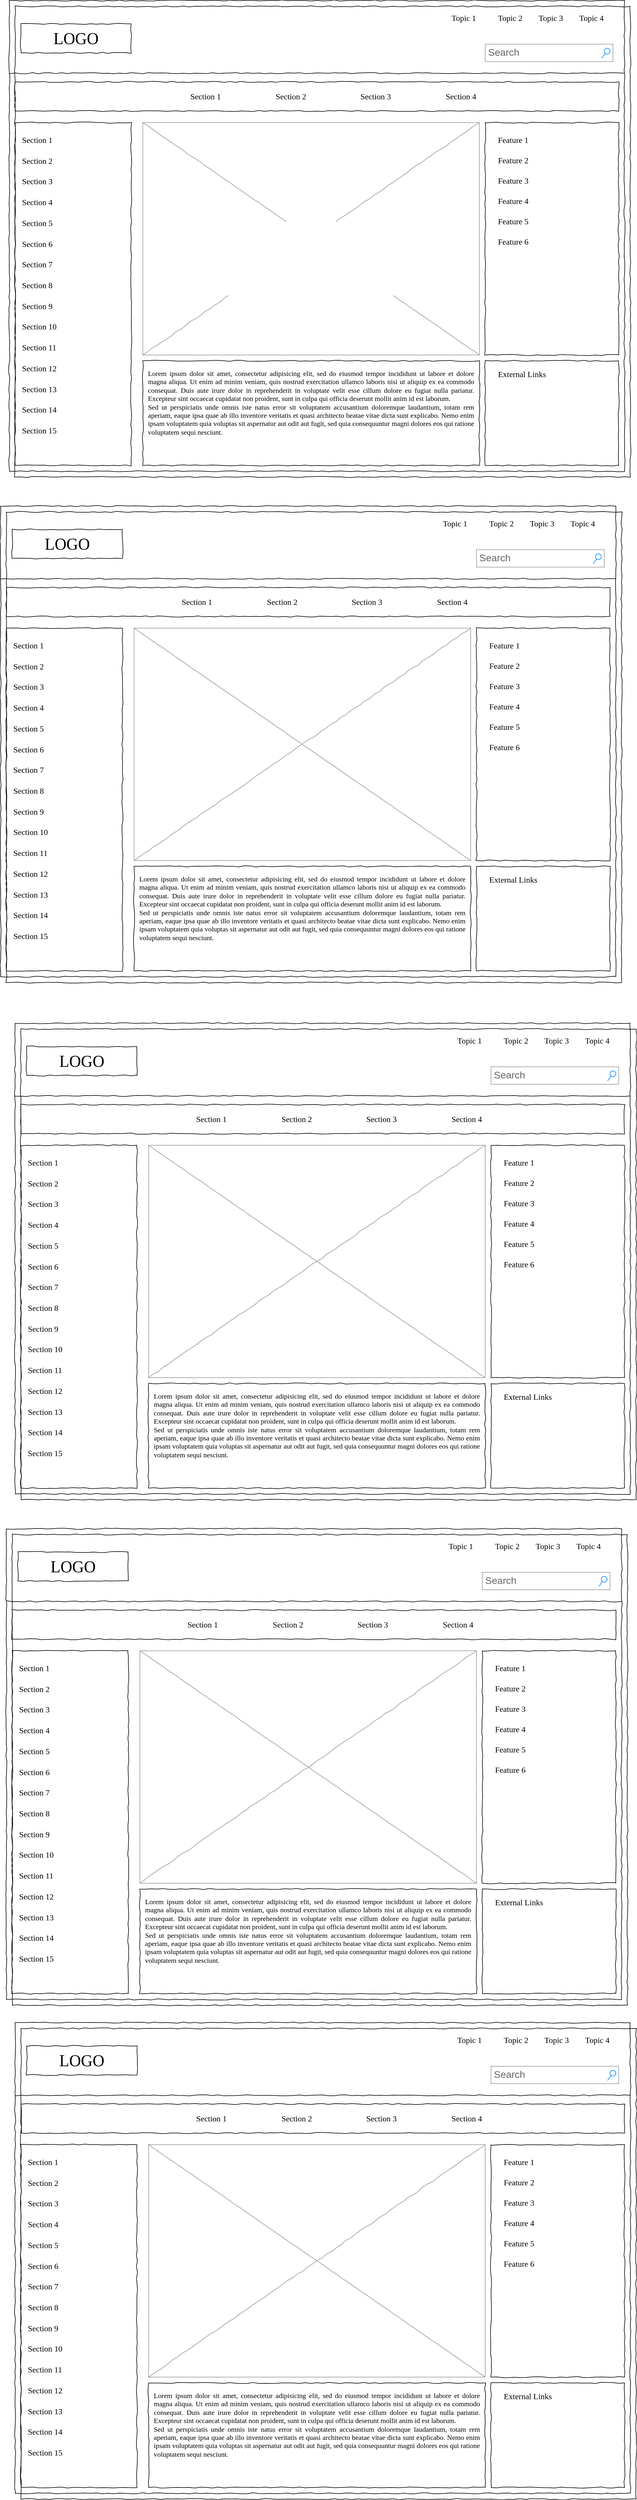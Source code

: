 <mxfile version="20.5.1" type="github" pages="2">
  <diagram name="Page-1" id="03018318-947c-dd8e-b7a3-06fadd420f32">
    <mxGraphModel dx="1858" dy="889" grid="1" gridSize="10" guides="1" tooltips="1" connect="1" arrows="1" fold="1" page="1" pageScale="1" pageWidth="1100" pageHeight="850" background="#ffffff" math="0" shadow="0">
      <root>
        <mxCell id="0" />
        <mxCell id="1" parent="0" />
        <mxCell id="677b7b8949515195-1" value="" style="whiteSpace=wrap;html=1;rounded=0;shadow=0;labelBackgroundColor=none;strokeColor=#000000;strokeWidth=1;fillColor=none;fontFamily=Verdana;fontSize=12;fontColor=#000000;align=center;comic=1;" parent="1" vertex="1">
          <mxGeometry x="20" y="20" width="1060" height="810" as="geometry" />
        </mxCell>
        <mxCell id="677b7b8949515195-2" value="LOGO" style="whiteSpace=wrap;html=1;rounded=0;shadow=0;labelBackgroundColor=none;strokeWidth=1;fontFamily=Verdana;fontSize=28;align=center;comic=1;" parent="1" vertex="1">
          <mxGeometry x="40" y="60" width="190" height="50" as="geometry" />
        </mxCell>
        <mxCell id="677b7b8949515195-3" value="Search" style="strokeWidth=1;shadow=0;dashed=0;align=center;html=1;shape=mxgraph.mockup.forms.searchBox;strokeColor=#999999;mainText=;strokeColor2=#008cff;fontColor=#666666;fontSize=17;align=left;spacingLeft=3;rounded=0;labelBackgroundColor=none;comic=1;" parent="1" vertex="1">
          <mxGeometry x="840" y="95" width="220" height="30" as="geometry" />
        </mxCell>
        <mxCell id="677b7b8949515195-4" value="Topic 1" style="text;html=1;points=[];align=left;verticalAlign=top;spacingTop=-4;fontSize=14;fontFamily=Verdana" parent="1" vertex="1">
          <mxGeometry x="780" y="40" width="60" height="20" as="geometry" />
        </mxCell>
        <mxCell id="677b7b8949515195-5" value="Topic 2" style="text;html=1;points=[];align=left;verticalAlign=top;spacingTop=-4;fontSize=14;fontFamily=Verdana" parent="1" vertex="1">
          <mxGeometry x="860" y="40" width="60" height="20" as="geometry" />
        </mxCell>
        <mxCell id="677b7b8949515195-6" value="Topic 3" style="text;html=1;points=[];align=left;verticalAlign=top;spacingTop=-4;fontSize=14;fontFamily=Verdana" parent="1" vertex="1">
          <mxGeometry x="930" y="40" width="60" height="20" as="geometry" />
        </mxCell>
        <mxCell id="677b7b8949515195-7" value="Topic 4" style="text;html=1;points=[];align=left;verticalAlign=top;spacingTop=-4;fontSize=14;fontFamily=Verdana" parent="1" vertex="1">
          <mxGeometry x="1000" y="40" width="60" height="20" as="geometry" />
        </mxCell>
        <mxCell id="677b7b8949515195-8" value="" style="whiteSpace=wrap;html=1;rounded=0;shadow=0;labelBackgroundColor=none;strokeWidth=1;fillColor=none;fontFamily=Verdana;fontSize=12;align=center;comic=1;" parent="1" vertex="1">
          <mxGeometry x="30" y="230" width="200" height="590" as="geometry" />
        </mxCell>
        <mxCell id="677b7b8949515195-9" value="" style="line;strokeWidth=1;html=1;rounded=0;shadow=0;labelBackgroundColor=none;fillColor=none;fontFamily=Verdana;fontSize=14;fontColor=#000000;align=center;comic=1;" parent="1" vertex="1">
          <mxGeometry x="20" y="140" width="1060" height="10" as="geometry" />
        </mxCell>
        <mxCell id="677b7b8949515195-10" value="" style="whiteSpace=wrap;html=1;rounded=0;shadow=0;labelBackgroundColor=none;strokeWidth=1;fillColor=none;fontFamily=Verdana;fontSize=12;align=center;comic=1;" parent="1" vertex="1">
          <mxGeometry x="30" y="160" width="1040" height="50" as="geometry" />
        </mxCell>
        <mxCell id="677b7b8949515195-11" value="Section 1" style="text;html=1;points=[];align=left;verticalAlign=top;spacingTop=-4;fontSize=14;fontFamily=Verdana" parent="1" vertex="1">
          <mxGeometry x="330" y="175" width="60" height="20" as="geometry" />
        </mxCell>
        <mxCell id="677b7b8949515195-12" value="Section 2" style="text;html=1;points=[];align=left;verticalAlign=top;spacingTop=-4;fontSize=14;fontFamily=Verdana" parent="1" vertex="1">
          <mxGeometry x="477" y="175" width="60" height="20" as="geometry" />
        </mxCell>
        <mxCell id="677b7b8949515195-13" value="Section 3" style="text;html=1;points=[];align=left;verticalAlign=top;spacingTop=-4;fontSize=14;fontFamily=Verdana" parent="1" vertex="1">
          <mxGeometry x="623" y="175" width="60" height="20" as="geometry" />
        </mxCell>
        <mxCell id="677b7b8949515195-14" value="Section 4" style="text;html=1;points=[];align=left;verticalAlign=top;spacingTop=-4;fontSize=14;fontFamily=Verdana" parent="1" vertex="1">
          <mxGeometry x="770" y="175" width="60" height="20" as="geometry" />
        </mxCell>
        <mxCell id="677b7b8949515195-15" value="&lt;div style=&quot;text-align: justify&quot;&gt;&lt;span&gt;Lorem ipsum dolor sit amet, consectetur adipisicing elit, sed do eiusmod tempor incididunt ut labore et dolore magna aliqua. Ut enim ad minim veniam, quis nostrud exercitation ullamco laboris nisi ut aliquip ex ea commodo consequat. Duis aute irure dolor in reprehenderit in voluptate velit esse cillum dolore eu fugiat nulla pariatur. Excepteur sint occaecat cupidatat non proident, sunt in culpa qui officia deserunt mollit anim id est laborum.&lt;/span&gt;&lt;/div&gt;&lt;div style=&quot;text-align: justify&quot;&gt;&lt;span&gt;Sed ut perspiciatis unde omnis iste natus error sit voluptatem accusantium doloremque laudantium, totam rem aperiam, eaque ipsa quae ab illo inventore veritatis et quasi architecto beatae vitae dicta sunt explicabo. Nemo enim ipsam voluptatem quia voluptas sit aspernatur aut odit aut fugit, sed quia consequuntur magni dolores eos qui ratione voluptatem sequi nesciunt.&amp;nbsp;&lt;/span&gt;&lt;/div&gt;" style="whiteSpace=wrap;html=1;rounded=0;shadow=0;labelBackgroundColor=none;strokeWidth=1;fillColor=none;fontFamily=Verdana;fontSize=12;align=center;verticalAlign=top;spacing=10;comic=1;" parent="1" vertex="1">
          <mxGeometry x="250" y="640" width="580" height="180" as="geometry" />
        </mxCell>
        <mxCell id="677b7b8949515195-16" value="" style="verticalLabelPosition=bottom;shadow=0;dashed=0;align=center;html=1;verticalAlign=top;strokeWidth=1;shape=mxgraph.mockup.graphics.simpleIcon;strokeColor=#999999;rounded=0;labelBackgroundColor=none;fontFamily=Verdana;fontSize=14;fontColor=#000000;comic=1;" parent="1" vertex="1">
          <mxGeometry x="250" y="230" width="580" height="400" as="geometry" />
        </mxCell>
        <mxCell id="677b7b8949515195-25" value="" style="whiteSpace=wrap;html=1;rounded=0;shadow=0;labelBackgroundColor=none;strokeWidth=1;fillColor=none;fontFamily=Verdana;fontSize=12;align=center;comic=1;" parent="1" vertex="1">
          <mxGeometry x="840" y="230" width="230" height="400" as="geometry" />
        </mxCell>
        <mxCell id="677b7b8949515195-26" value="" style="whiteSpace=wrap;html=1;rounded=0;shadow=0;labelBackgroundColor=none;strokeWidth=1;fillColor=none;fontFamily=Verdana;fontSize=12;align=center;comic=1;" parent="1" vertex="1">
          <mxGeometry x="840" y="640" width="230" height="180" as="geometry" />
        </mxCell>
        <mxCell id="677b7b8949515195-27" value="Section 1" style="text;html=1;points=[];align=left;verticalAlign=top;spacingTop=-4;fontSize=14;fontFamily=Verdana" parent="1" vertex="1">
          <mxGeometry x="40" y="250" width="170" height="20" as="geometry" />
        </mxCell>
        <mxCell id="677b7b8949515195-28" value="Section 2" style="text;html=1;points=[];align=left;verticalAlign=top;spacingTop=-4;fontSize=14;fontFamily=Verdana" parent="1" vertex="1">
          <mxGeometry x="40" y="286" width="170" height="20" as="geometry" />
        </mxCell>
        <mxCell id="677b7b8949515195-29" value="Section 3" style="text;html=1;points=[];align=left;verticalAlign=top;spacingTop=-4;fontSize=14;fontFamily=Verdana" parent="1" vertex="1">
          <mxGeometry x="40" y="321" width="170" height="20" as="geometry" />
        </mxCell>
        <mxCell id="677b7b8949515195-30" value="Section 4" style="text;html=1;points=[];align=left;verticalAlign=top;spacingTop=-4;fontSize=14;fontFamily=Verdana" parent="1" vertex="1">
          <mxGeometry x="40" y="357" width="170" height="20" as="geometry" />
        </mxCell>
        <mxCell id="677b7b8949515195-31" value="Section 7" style="text;html=1;points=[];align=left;verticalAlign=top;spacingTop=-4;fontSize=14;fontFamily=Verdana" parent="1" vertex="1">
          <mxGeometry x="40" y="464" width="170" height="20" as="geometry" />
        </mxCell>
        <mxCell id="677b7b8949515195-32" value="Section 8" style="text;html=1;points=[];align=left;verticalAlign=top;spacingTop=-4;fontSize=14;fontFamily=Verdana" parent="1" vertex="1">
          <mxGeometry x="40" y="500" width="170" height="20" as="geometry" />
        </mxCell>
        <mxCell id="677b7b8949515195-33" value="Section 9" style="text;html=1;points=[];align=left;verticalAlign=top;spacingTop=-4;fontSize=14;fontFamily=Verdana" parent="1" vertex="1">
          <mxGeometry x="40" y="536" width="170" height="20" as="geometry" />
        </mxCell>
        <mxCell id="677b7b8949515195-34" value="Section 10" style="text;html=1;points=[];align=left;verticalAlign=top;spacingTop=-4;fontSize=14;fontFamily=Verdana" parent="1" vertex="1">
          <mxGeometry x="40" y="571" width="170" height="20" as="geometry" />
        </mxCell>
        <mxCell id="677b7b8949515195-35" value="Section 11" style="text;html=1;points=[];align=left;verticalAlign=top;spacingTop=-4;fontSize=14;fontFamily=Verdana" parent="1" vertex="1">
          <mxGeometry x="40" y="607" width="170" height="20" as="geometry" />
        </mxCell>
        <mxCell id="677b7b8949515195-36" value="Section 12" style="text;html=1;points=[];align=left;verticalAlign=top;spacingTop=-4;fontSize=14;fontFamily=Verdana" parent="1" vertex="1">
          <mxGeometry x="40" y="643" width="170" height="20" as="geometry" />
        </mxCell>
        <mxCell id="677b7b8949515195-37" value="Section 13" style="text;html=1;points=[];align=left;verticalAlign=top;spacingTop=-4;fontSize=14;fontFamily=Verdana" parent="1" vertex="1">
          <mxGeometry x="40" y="679" width="170" height="20" as="geometry" />
        </mxCell>
        <mxCell id="677b7b8949515195-38" value="Section 14" style="text;html=1;points=[];align=left;verticalAlign=top;spacingTop=-4;fontSize=14;fontFamily=Verdana" parent="1" vertex="1">
          <mxGeometry x="40" y="714" width="170" height="20" as="geometry" />
        </mxCell>
        <mxCell id="677b7b8949515195-39" value="Section 5" style="text;html=1;points=[];align=left;verticalAlign=top;spacingTop=-4;fontSize=14;fontFamily=Verdana" parent="1" vertex="1">
          <mxGeometry x="40" y="393" width="170" height="20" as="geometry" />
        </mxCell>
        <mxCell id="677b7b8949515195-40" value="Section 6" style="text;html=1;points=[];align=left;verticalAlign=top;spacingTop=-4;fontSize=14;fontFamily=Verdana" parent="1" vertex="1">
          <mxGeometry x="40" y="429" width="170" height="20" as="geometry" />
        </mxCell>
        <mxCell id="677b7b8949515195-41" value="Section 15" style="text;html=1;points=[];align=left;verticalAlign=top;spacingTop=-4;fontSize=14;fontFamily=Verdana" parent="1" vertex="1">
          <mxGeometry x="40" y="750" width="170" height="20" as="geometry" />
        </mxCell>
        <mxCell id="677b7b8949515195-42" value="External Links" style="text;html=1;points=[];align=left;verticalAlign=top;spacingTop=-4;fontSize=14;fontFamily=Verdana" parent="1" vertex="1">
          <mxGeometry x="860" y="653" width="170" height="20" as="geometry" />
        </mxCell>
        <mxCell id="677b7b8949515195-44" value="Feature 1" style="text;html=1;points=[];align=left;verticalAlign=top;spacingTop=-4;fontSize=14;fontFamily=Verdana" parent="1" vertex="1">
          <mxGeometry x="860" y="250" width="170" height="20" as="geometry" />
        </mxCell>
        <mxCell id="677b7b8949515195-45" value="Feature 2" style="text;html=1;points=[];align=left;verticalAlign=top;spacingTop=-4;fontSize=14;fontFamily=Verdana" parent="1" vertex="1">
          <mxGeometry x="860" y="285" width="170" height="20" as="geometry" />
        </mxCell>
        <mxCell id="677b7b8949515195-46" value="Feature 3" style="text;html=1;points=[];align=left;verticalAlign=top;spacingTop=-4;fontSize=14;fontFamily=Verdana" parent="1" vertex="1">
          <mxGeometry x="860" y="320" width="170" height="20" as="geometry" />
        </mxCell>
        <mxCell id="677b7b8949515195-47" value="Feature 4" style="text;html=1;points=[];align=left;verticalAlign=top;spacingTop=-4;fontSize=14;fontFamily=Verdana" parent="1" vertex="1">
          <mxGeometry x="860" y="355" width="170" height="20" as="geometry" />
        </mxCell>
        <mxCell id="677b7b8949515195-48" value="Feature 5" style="text;html=1;points=[];align=left;verticalAlign=top;spacingTop=-4;fontSize=14;fontFamily=Verdana" parent="1" vertex="1">
          <mxGeometry x="860" y="390" width="170" height="20" as="geometry" />
        </mxCell>
        <mxCell id="677b7b8949515195-49" value="Feature 6" style="text;html=1;points=[];align=left;verticalAlign=top;spacingTop=-4;fontSize=14;fontFamily=Verdana" parent="1" vertex="1">
          <mxGeometry x="860" y="425" width="170" height="20" as="geometry" />
        </mxCell>
        <mxCell id="96Qd3_eC-QABX-IUMYH0-3" value="" style="whiteSpace=wrap;html=1;rounded=0;shadow=0;labelBackgroundColor=none;strokeColor=#000000;strokeWidth=1;fillColor=none;fontFamily=Verdana;fontSize=12;fontColor=#000000;align=center;comic=1;" vertex="1" parent="1">
          <mxGeometry x="30" y="30" width="1060" height="810" as="geometry" />
        </mxCell>
        <mxCell id="koOWAxz_0wSnOm64-Ebs-1" value="" style="whiteSpace=wrap;html=1;rounded=0;shadow=0;labelBackgroundColor=none;strokeColor=#000000;strokeWidth=1;fillColor=none;fontFamily=Verdana;fontSize=12;fontColor=#000000;align=center;comic=1;" vertex="1" parent="1">
          <mxGeometry x="5" y="890" width="1060" height="810" as="geometry" />
        </mxCell>
        <mxCell id="koOWAxz_0wSnOm64-Ebs-2" value="LOGO" style="whiteSpace=wrap;html=1;rounded=0;shadow=0;labelBackgroundColor=none;strokeWidth=1;fontFamily=Verdana;fontSize=28;align=center;comic=1;" vertex="1" parent="1">
          <mxGeometry x="25" y="930" width="190" height="50" as="geometry" />
        </mxCell>
        <mxCell id="koOWAxz_0wSnOm64-Ebs-3" value="Search" style="strokeWidth=1;shadow=0;dashed=0;align=center;html=1;shape=mxgraph.mockup.forms.searchBox;strokeColor=#999999;mainText=;strokeColor2=#008cff;fontColor=#666666;fontSize=17;align=left;spacingLeft=3;rounded=0;labelBackgroundColor=none;comic=1;" vertex="1" parent="1">
          <mxGeometry x="825" y="965" width="220" height="30" as="geometry" />
        </mxCell>
        <mxCell id="koOWAxz_0wSnOm64-Ebs-4" value="Topic 1" style="text;html=1;points=[];align=left;verticalAlign=top;spacingTop=-4;fontSize=14;fontFamily=Verdana" vertex="1" parent="1">
          <mxGeometry x="765" y="910" width="60" height="20" as="geometry" />
        </mxCell>
        <mxCell id="koOWAxz_0wSnOm64-Ebs-5" value="Topic 2" style="text;html=1;points=[];align=left;verticalAlign=top;spacingTop=-4;fontSize=14;fontFamily=Verdana" vertex="1" parent="1">
          <mxGeometry x="845" y="910" width="60" height="20" as="geometry" />
        </mxCell>
        <mxCell id="koOWAxz_0wSnOm64-Ebs-6" value="Topic 3" style="text;html=1;points=[];align=left;verticalAlign=top;spacingTop=-4;fontSize=14;fontFamily=Verdana" vertex="1" parent="1">
          <mxGeometry x="915" y="910" width="60" height="20" as="geometry" />
        </mxCell>
        <mxCell id="koOWAxz_0wSnOm64-Ebs-7" value="Topic 4" style="text;html=1;points=[];align=left;verticalAlign=top;spacingTop=-4;fontSize=14;fontFamily=Verdana" vertex="1" parent="1">
          <mxGeometry x="985" y="910" width="60" height="20" as="geometry" />
        </mxCell>
        <mxCell id="koOWAxz_0wSnOm64-Ebs-8" value="" style="whiteSpace=wrap;html=1;rounded=0;shadow=0;labelBackgroundColor=none;strokeWidth=1;fillColor=none;fontFamily=Verdana;fontSize=12;align=center;comic=1;" vertex="1" parent="1">
          <mxGeometry x="15" y="1100" width="200" height="590" as="geometry" />
        </mxCell>
        <mxCell id="koOWAxz_0wSnOm64-Ebs-9" value="" style="line;strokeWidth=1;html=1;rounded=0;shadow=0;labelBackgroundColor=none;fillColor=none;fontFamily=Verdana;fontSize=14;fontColor=#000000;align=center;comic=1;" vertex="1" parent="1">
          <mxGeometry x="5" y="1010" width="1060" height="10" as="geometry" />
        </mxCell>
        <mxCell id="koOWAxz_0wSnOm64-Ebs-10" value="" style="whiteSpace=wrap;html=1;rounded=0;shadow=0;labelBackgroundColor=none;strokeWidth=1;fillColor=none;fontFamily=Verdana;fontSize=12;align=center;comic=1;" vertex="1" parent="1">
          <mxGeometry x="15" y="1030" width="1040" height="50" as="geometry" />
        </mxCell>
        <mxCell id="koOWAxz_0wSnOm64-Ebs-11" value="Section 1" style="text;html=1;points=[];align=left;verticalAlign=top;spacingTop=-4;fontSize=14;fontFamily=Verdana" vertex="1" parent="1">
          <mxGeometry x="315" y="1045" width="60" height="20" as="geometry" />
        </mxCell>
        <mxCell id="koOWAxz_0wSnOm64-Ebs-12" value="Section 2" style="text;html=1;points=[];align=left;verticalAlign=top;spacingTop=-4;fontSize=14;fontFamily=Verdana" vertex="1" parent="1">
          <mxGeometry x="462" y="1045" width="60" height="20" as="geometry" />
        </mxCell>
        <mxCell id="koOWAxz_0wSnOm64-Ebs-13" value="Section 3" style="text;html=1;points=[];align=left;verticalAlign=top;spacingTop=-4;fontSize=14;fontFamily=Verdana" vertex="1" parent="1">
          <mxGeometry x="608" y="1045" width="60" height="20" as="geometry" />
        </mxCell>
        <mxCell id="koOWAxz_0wSnOm64-Ebs-14" value="Section 4" style="text;html=1;points=[];align=left;verticalAlign=top;spacingTop=-4;fontSize=14;fontFamily=Verdana" vertex="1" parent="1">
          <mxGeometry x="755" y="1045" width="60" height="20" as="geometry" />
        </mxCell>
        <mxCell id="koOWAxz_0wSnOm64-Ebs-15" value="&lt;div style=&quot;text-align: justify&quot;&gt;&lt;span&gt;Lorem ipsum dolor sit amet, consectetur adipisicing elit, sed do eiusmod tempor incididunt ut labore et dolore magna aliqua. Ut enim ad minim veniam, quis nostrud exercitation ullamco laboris nisi ut aliquip ex ea commodo consequat. Duis aute irure dolor in reprehenderit in voluptate velit esse cillum dolore eu fugiat nulla pariatur. Excepteur sint occaecat cupidatat non proident, sunt in culpa qui officia deserunt mollit anim id est laborum.&lt;/span&gt;&lt;/div&gt;&lt;div style=&quot;text-align: justify&quot;&gt;&lt;span&gt;Sed ut perspiciatis unde omnis iste natus error sit voluptatem accusantium doloremque laudantium, totam rem aperiam, eaque ipsa quae ab illo inventore veritatis et quasi architecto beatae vitae dicta sunt explicabo. Nemo enim ipsam voluptatem quia voluptas sit aspernatur aut odit aut fugit, sed quia consequuntur magni dolores eos qui ratione voluptatem sequi nesciunt.&amp;nbsp;&lt;/span&gt;&lt;/div&gt;" style="whiteSpace=wrap;html=1;rounded=0;shadow=0;labelBackgroundColor=none;strokeWidth=1;fillColor=none;fontFamily=Verdana;fontSize=12;align=center;verticalAlign=top;spacing=10;comic=1;" vertex="1" parent="1">
          <mxGeometry x="235" y="1510" width="580" height="180" as="geometry" />
        </mxCell>
        <mxCell id="koOWAxz_0wSnOm64-Ebs-16" value="" style="verticalLabelPosition=bottom;shadow=0;dashed=0;align=center;html=1;verticalAlign=top;strokeWidth=1;shape=mxgraph.mockup.graphics.simpleIcon;strokeColor=#999999;rounded=0;labelBackgroundColor=none;fontFamily=Verdana;fontSize=14;fontColor=#000000;comic=1;" vertex="1" parent="1">
          <mxGeometry x="235" y="1100" width="580" height="400" as="geometry" />
        </mxCell>
        <mxCell id="koOWAxz_0wSnOm64-Ebs-17" value="" style="whiteSpace=wrap;html=1;rounded=0;shadow=0;labelBackgroundColor=none;strokeWidth=1;fillColor=none;fontFamily=Verdana;fontSize=12;align=center;comic=1;" vertex="1" parent="1">
          <mxGeometry x="825" y="1100" width="230" height="400" as="geometry" />
        </mxCell>
        <mxCell id="koOWAxz_0wSnOm64-Ebs-18" value="" style="whiteSpace=wrap;html=1;rounded=0;shadow=0;labelBackgroundColor=none;strokeWidth=1;fillColor=none;fontFamily=Verdana;fontSize=12;align=center;comic=1;" vertex="1" parent="1">
          <mxGeometry x="825" y="1510" width="230" height="180" as="geometry" />
        </mxCell>
        <mxCell id="koOWAxz_0wSnOm64-Ebs-19" value="Section 1" style="text;html=1;points=[];align=left;verticalAlign=top;spacingTop=-4;fontSize=14;fontFamily=Verdana" vertex="1" parent="1">
          <mxGeometry x="25" y="1120" width="170" height="20" as="geometry" />
        </mxCell>
        <mxCell id="koOWAxz_0wSnOm64-Ebs-20" value="Section 2" style="text;html=1;points=[];align=left;verticalAlign=top;spacingTop=-4;fontSize=14;fontFamily=Verdana" vertex="1" parent="1">
          <mxGeometry x="25" y="1156" width="170" height="20" as="geometry" />
        </mxCell>
        <mxCell id="koOWAxz_0wSnOm64-Ebs-21" value="Section 3" style="text;html=1;points=[];align=left;verticalAlign=top;spacingTop=-4;fontSize=14;fontFamily=Verdana" vertex="1" parent="1">
          <mxGeometry x="25" y="1191" width="170" height="20" as="geometry" />
        </mxCell>
        <mxCell id="koOWAxz_0wSnOm64-Ebs-22" value="Section 4" style="text;html=1;points=[];align=left;verticalAlign=top;spacingTop=-4;fontSize=14;fontFamily=Verdana" vertex="1" parent="1">
          <mxGeometry x="25" y="1227" width="170" height="20" as="geometry" />
        </mxCell>
        <mxCell id="koOWAxz_0wSnOm64-Ebs-23" value="Section 7" style="text;html=1;points=[];align=left;verticalAlign=top;spacingTop=-4;fontSize=14;fontFamily=Verdana" vertex="1" parent="1">
          <mxGeometry x="25" y="1334" width="170" height="20" as="geometry" />
        </mxCell>
        <mxCell id="koOWAxz_0wSnOm64-Ebs-24" value="Section 8" style="text;html=1;points=[];align=left;verticalAlign=top;spacingTop=-4;fontSize=14;fontFamily=Verdana" vertex="1" parent="1">
          <mxGeometry x="25" y="1370" width="170" height="20" as="geometry" />
        </mxCell>
        <mxCell id="koOWAxz_0wSnOm64-Ebs-25" value="Section 9" style="text;html=1;points=[];align=left;verticalAlign=top;spacingTop=-4;fontSize=14;fontFamily=Verdana" vertex="1" parent="1">
          <mxGeometry x="25" y="1406" width="170" height="20" as="geometry" />
        </mxCell>
        <mxCell id="koOWAxz_0wSnOm64-Ebs-26" value="Section 10" style="text;html=1;points=[];align=left;verticalAlign=top;spacingTop=-4;fontSize=14;fontFamily=Verdana" vertex="1" parent="1">
          <mxGeometry x="25" y="1441" width="170" height="20" as="geometry" />
        </mxCell>
        <mxCell id="koOWAxz_0wSnOm64-Ebs-27" value="Section 11" style="text;html=1;points=[];align=left;verticalAlign=top;spacingTop=-4;fontSize=14;fontFamily=Verdana" vertex="1" parent="1">
          <mxGeometry x="25" y="1477" width="170" height="20" as="geometry" />
        </mxCell>
        <mxCell id="koOWAxz_0wSnOm64-Ebs-28" value="Section 12" style="text;html=1;points=[];align=left;verticalAlign=top;spacingTop=-4;fontSize=14;fontFamily=Verdana" vertex="1" parent="1">
          <mxGeometry x="25" y="1513" width="170" height="20" as="geometry" />
        </mxCell>
        <mxCell id="koOWAxz_0wSnOm64-Ebs-29" value="Section 13" style="text;html=1;points=[];align=left;verticalAlign=top;spacingTop=-4;fontSize=14;fontFamily=Verdana" vertex="1" parent="1">
          <mxGeometry x="25" y="1549" width="170" height="20" as="geometry" />
        </mxCell>
        <mxCell id="koOWAxz_0wSnOm64-Ebs-30" value="Section 14" style="text;html=1;points=[];align=left;verticalAlign=top;spacingTop=-4;fontSize=14;fontFamily=Verdana" vertex="1" parent="1">
          <mxGeometry x="25" y="1584" width="170" height="20" as="geometry" />
        </mxCell>
        <mxCell id="koOWAxz_0wSnOm64-Ebs-31" value="Section 5" style="text;html=1;points=[];align=left;verticalAlign=top;spacingTop=-4;fontSize=14;fontFamily=Verdana" vertex="1" parent="1">
          <mxGeometry x="25" y="1263" width="170" height="20" as="geometry" />
        </mxCell>
        <mxCell id="koOWAxz_0wSnOm64-Ebs-32" value="Section 6" style="text;html=1;points=[];align=left;verticalAlign=top;spacingTop=-4;fontSize=14;fontFamily=Verdana" vertex="1" parent="1">
          <mxGeometry x="25" y="1299" width="170" height="20" as="geometry" />
        </mxCell>
        <mxCell id="koOWAxz_0wSnOm64-Ebs-33" value="Section 15" style="text;html=1;points=[];align=left;verticalAlign=top;spacingTop=-4;fontSize=14;fontFamily=Verdana" vertex="1" parent="1">
          <mxGeometry x="25" y="1620" width="170" height="20" as="geometry" />
        </mxCell>
        <mxCell id="koOWAxz_0wSnOm64-Ebs-34" value="External Links" style="text;html=1;points=[];align=left;verticalAlign=top;spacingTop=-4;fontSize=14;fontFamily=Verdana" vertex="1" parent="1">
          <mxGeometry x="845" y="1523" width="170" height="20" as="geometry" />
        </mxCell>
        <mxCell id="koOWAxz_0wSnOm64-Ebs-35" value="Feature 1" style="text;html=1;points=[];align=left;verticalAlign=top;spacingTop=-4;fontSize=14;fontFamily=Verdana" vertex="1" parent="1">
          <mxGeometry x="845" y="1120" width="170" height="20" as="geometry" />
        </mxCell>
        <mxCell id="koOWAxz_0wSnOm64-Ebs-36" value="Feature 2" style="text;html=1;points=[];align=left;verticalAlign=top;spacingTop=-4;fontSize=14;fontFamily=Verdana" vertex="1" parent="1">
          <mxGeometry x="845" y="1155" width="170" height="20" as="geometry" />
        </mxCell>
        <mxCell id="koOWAxz_0wSnOm64-Ebs-37" value="Feature 3" style="text;html=1;points=[];align=left;verticalAlign=top;spacingTop=-4;fontSize=14;fontFamily=Verdana" vertex="1" parent="1">
          <mxGeometry x="845" y="1190" width="170" height="20" as="geometry" />
        </mxCell>
        <mxCell id="koOWAxz_0wSnOm64-Ebs-38" value="Feature 4" style="text;html=1;points=[];align=left;verticalAlign=top;spacingTop=-4;fontSize=14;fontFamily=Verdana" vertex="1" parent="1">
          <mxGeometry x="845" y="1225" width="170" height="20" as="geometry" />
        </mxCell>
        <mxCell id="koOWAxz_0wSnOm64-Ebs-39" value="Feature 5" style="text;html=1;points=[];align=left;verticalAlign=top;spacingTop=-4;fontSize=14;fontFamily=Verdana" vertex="1" parent="1">
          <mxGeometry x="845" y="1260" width="170" height="20" as="geometry" />
        </mxCell>
        <mxCell id="koOWAxz_0wSnOm64-Ebs-40" value="Feature 6" style="text;html=1;points=[];align=left;verticalAlign=top;spacingTop=-4;fontSize=14;fontFamily=Verdana" vertex="1" parent="1">
          <mxGeometry x="845" y="1295" width="170" height="20" as="geometry" />
        </mxCell>
        <mxCell id="koOWAxz_0wSnOm64-Ebs-41" value="" style="whiteSpace=wrap;html=1;rounded=0;shadow=0;labelBackgroundColor=none;strokeColor=#000000;strokeWidth=1;fillColor=none;fontFamily=Verdana;fontSize=12;fontColor=#000000;align=center;comic=1;" vertex="1" parent="1">
          <mxGeometry x="15" y="900" width="1060" height="810" as="geometry" />
        </mxCell>
        <mxCell id="koOWAxz_0wSnOm64-Ebs-42" value="" style="whiteSpace=wrap;html=1;rounded=0;shadow=0;labelBackgroundColor=none;strokeColor=#000000;strokeWidth=1;fillColor=none;fontFamily=Verdana;fontSize=12;fontColor=#000000;align=center;comic=1;" vertex="1" parent="1">
          <mxGeometry x="30" y="1780" width="1060" height="810" as="geometry" />
        </mxCell>
        <mxCell id="koOWAxz_0wSnOm64-Ebs-43" value="LOGO" style="whiteSpace=wrap;html=1;rounded=0;shadow=0;labelBackgroundColor=none;strokeWidth=1;fontFamily=Verdana;fontSize=28;align=center;comic=1;" vertex="1" parent="1">
          <mxGeometry x="50" y="1820" width="190" height="50" as="geometry" />
        </mxCell>
        <mxCell id="koOWAxz_0wSnOm64-Ebs-44" value="Search" style="strokeWidth=1;shadow=0;dashed=0;align=center;html=1;shape=mxgraph.mockup.forms.searchBox;strokeColor=#999999;mainText=;strokeColor2=#008cff;fontColor=#666666;fontSize=17;align=left;spacingLeft=3;rounded=0;labelBackgroundColor=none;comic=1;" vertex="1" parent="1">
          <mxGeometry x="850" y="1855" width="220" height="30" as="geometry" />
        </mxCell>
        <mxCell id="koOWAxz_0wSnOm64-Ebs-45" value="Topic 1" style="text;html=1;points=[];align=left;verticalAlign=top;spacingTop=-4;fontSize=14;fontFamily=Verdana" vertex="1" parent="1">
          <mxGeometry x="790" y="1800" width="60" height="20" as="geometry" />
        </mxCell>
        <mxCell id="koOWAxz_0wSnOm64-Ebs-46" value="Topic 2" style="text;html=1;points=[];align=left;verticalAlign=top;spacingTop=-4;fontSize=14;fontFamily=Verdana" vertex="1" parent="1">
          <mxGeometry x="870" y="1800" width="60" height="20" as="geometry" />
        </mxCell>
        <mxCell id="koOWAxz_0wSnOm64-Ebs-47" value="Topic 3" style="text;html=1;points=[];align=left;verticalAlign=top;spacingTop=-4;fontSize=14;fontFamily=Verdana" vertex="1" parent="1">
          <mxGeometry x="940" y="1800" width="60" height="20" as="geometry" />
        </mxCell>
        <mxCell id="koOWAxz_0wSnOm64-Ebs-48" value="Topic 4" style="text;html=1;points=[];align=left;verticalAlign=top;spacingTop=-4;fontSize=14;fontFamily=Verdana" vertex="1" parent="1">
          <mxGeometry x="1010" y="1800" width="60" height="20" as="geometry" />
        </mxCell>
        <mxCell id="koOWAxz_0wSnOm64-Ebs-49" value="" style="whiteSpace=wrap;html=1;rounded=0;shadow=0;labelBackgroundColor=none;strokeWidth=1;fillColor=none;fontFamily=Verdana;fontSize=12;align=center;comic=1;" vertex="1" parent="1">
          <mxGeometry x="40" y="1990" width="200" height="590" as="geometry" />
        </mxCell>
        <mxCell id="koOWAxz_0wSnOm64-Ebs-50" value="" style="line;strokeWidth=1;html=1;rounded=0;shadow=0;labelBackgroundColor=none;fillColor=none;fontFamily=Verdana;fontSize=14;fontColor=#000000;align=center;comic=1;" vertex="1" parent="1">
          <mxGeometry x="30" y="1900" width="1060" height="10" as="geometry" />
        </mxCell>
        <mxCell id="koOWAxz_0wSnOm64-Ebs-51" value="" style="whiteSpace=wrap;html=1;rounded=0;shadow=0;labelBackgroundColor=none;strokeWidth=1;fillColor=none;fontFamily=Verdana;fontSize=12;align=center;comic=1;" vertex="1" parent="1">
          <mxGeometry x="40" y="1920" width="1040" height="50" as="geometry" />
        </mxCell>
        <mxCell id="koOWAxz_0wSnOm64-Ebs-52" value="Section 1" style="text;html=1;points=[];align=left;verticalAlign=top;spacingTop=-4;fontSize=14;fontFamily=Verdana" vertex="1" parent="1">
          <mxGeometry x="340" y="1935" width="60" height="20" as="geometry" />
        </mxCell>
        <mxCell id="koOWAxz_0wSnOm64-Ebs-53" value="Section 2" style="text;html=1;points=[];align=left;verticalAlign=top;spacingTop=-4;fontSize=14;fontFamily=Verdana" vertex="1" parent="1">
          <mxGeometry x="487" y="1935" width="60" height="20" as="geometry" />
        </mxCell>
        <mxCell id="koOWAxz_0wSnOm64-Ebs-54" value="Section 3" style="text;html=1;points=[];align=left;verticalAlign=top;spacingTop=-4;fontSize=14;fontFamily=Verdana" vertex="1" parent="1">
          <mxGeometry x="633" y="1935" width="60" height="20" as="geometry" />
        </mxCell>
        <mxCell id="koOWAxz_0wSnOm64-Ebs-55" value="Section 4" style="text;html=1;points=[];align=left;verticalAlign=top;spacingTop=-4;fontSize=14;fontFamily=Verdana" vertex="1" parent="1">
          <mxGeometry x="780" y="1935" width="60" height="20" as="geometry" />
        </mxCell>
        <mxCell id="koOWAxz_0wSnOm64-Ebs-56" value="&lt;div style=&quot;text-align: justify&quot;&gt;&lt;span&gt;Lorem ipsum dolor sit amet, consectetur adipisicing elit, sed do eiusmod tempor incididunt ut labore et dolore magna aliqua. Ut enim ad minim veniam, quis nostrud exercitation ullamco laboris nisi ut aliquip ex ea commodo consequat. Duis aute irure dolor in reprehenderit in voluptate velit esse cillum dolore eu fugiat nulla pariatur. Excepteur sint occaecat cupidatat non proident, sunt in culpa qui officia deserunt mollit anim id est laborum.&lt;/span&gt;&lt;/div&gt;&lt;div style=&quot;text-align: justify&quot;&gt;&lt;span&gt;Sed ut perspiciatis unde omnis iste natus error sit voluptatem accusantium doloremque laudantium, totam rem aperiam, eaque ipsa quae ab illo inventore veritatis et quasi architecto beatae vitae dicta sunt explicabo. Nemo enim ipsam voluptatem quia voluptas sit aspernatur aut odit aut fugit, sed quia consequuntur magni dolores eos qui ratione voluptatem sequi nesciunt.&amp;nbsp;&lt;/span&gt;&lt;/div&gt;" style="whiteSpace=wrap;html=1;rounded=0;shadow=0;labelBackgroundColor=none;strokeWidth=1;fillColor=none;fontFamily=Verdana;fontSize=12;align=center;verticalAlign=top;spacing=10;comic=1;" vertex="1" parent="1">
          <mxGeometry x="260" y="2400" width="580" height="180" as="geometry" />
        </mxCell>
        <mxCell id="koOWAxz_0wSnOm64-Ebs-57" value="" style="verticalLabelPosition=bottom;shadow=0;dashed=0;align=center;html=1;verticalAlign=top;strokeWidth=1;shape=mxgraph.mockup.graphics.simpleIcon;strokeColor=#999999;rounded=0;labelBackgroundColor=none;fontFamily=Verdana;fontSize=14;fontColor=#000000;comic=1;" vertex="1" parent="1">
          <mxGeometry x="260" y="1990" width="580" height="400" as="geometry" />
        </mxCell>
        <mxCell id="koOWAxz_0wSnOm64-Ebs-58" value="" style="whiteSpace=wrap;html=1;rounded=0;shadow=0;labelBackgroundColor=none;strokeWidth=1;fillColor=none;fontFamily=Verdana;fontSize=12;align=center;comic=1;" vertex="1" parent="1">
          <mxGeometry x="850" y="1990" width="230" height="400" as="geometry" />
        </mxCell>
        <mxCell id="koOWAxz_0wSnOm64-Ebs-59" value="" style="whiteSpace=wrap;html=1;rounded=0;shadow=0;labelBackgroundColor=none;strokeWidth=1;fillColor=none;fontFamily=Verdana;fontSize=12;align=center;comic=1;" vertex="1" parent="1">
          <mxGeometry x="850" y="2400" width="230" height="180" as="geometry" />
        </mxCell>
        <mxCell id="koOWAxz_0wSnOm64-Ebs-60" value="Section 1" style="text;html=1;points=[];align=left;verticalAlign=top;spacingTop=-4;fontSize=14;fontFamily=Verdana" vertex="1" parent="1">
          <mxGeometry x="50" y="2010" width="170" height="20" as="geometry" />
        </mxCell>
        <mxCell id="koOWAxz_0wSnOm64-Ebs-61" value="Section 2" style="text;html=1;points=[];align=left;verticalAlign=top;spacingTop=-4;fontSize=14;fontFamily=Verdana" vertex="1" parent="1">
          <mxGeometry x="50" y="2046" width="170" height="20" as="geometry" />
        </mxCell>
        <mxCell id="koOWAxz_0wSnOm64-Ebs-62" value="Section 3" style="text;html=1;points=[];align=left;verticalAlign=top;spacingTop=-4;fontSize=14;fontFamily=Verdana" vertex="1" parent="1">
          <mxGeometry x="50" y="2081" width="170" height="20" as="geometry" />
        </mxCell>
        <mxCell id="koOWAxz_0wSnOm64-Ebs-63" value="Section 4" style="text;html=1;points=[];align=left;verticalAlign=top;spacingTop=-4;fontSize=14;fontFamily=Verdana" vertex="1" parent="1">
          <mxGeometry x="50" y="2117" width="170" height="20" as="geometry" />
        </mxCell>
        <mxCell id="koOWAxz_0wSnOm64-Ebs-64" value="Section 7" style="text;html=1;points=[];align=left;verticalAlign=top;spacingTop=-4;fontSize=14;fontFamily=Verdana" vertex="1" parent="1">
          <mxGeometry x="50" y="2224" width="170" height="20" as="geometry" />
        </mxCell>
        <mxCell id="koOWAxz_0wSnOm64-Ebs-65" value="Section 8" style="text;html=1;points=[];align=left;verticalAlign=top;spacingTop=-4;fontSize=14;fontFamily=Verdana" vertex="1" parent="1">
          <mxGeometry x="50" y="2260" width="170" height="20" as="geometry" />
        </mxCell>
        <mxCell id="koOWAxz_0wSnOm64-Ebs-66" value="Section 9" style="text;html=1;points=[];align=left;verticalAlign=top;spacingTop=-4;fontSize=14;fontFamily=Verdana" vertex="1" parent="1">
          <mxGeometry x="50" y="2296" width="170" height="20" as="geometry" />
        </mxCell>
        <mxCell id="koOWAxz_0wSnOm64-Ebs-67" value="Section 10" style="text;html=1;points=[];align=left;verticalAlign=top;spacingTop=-4;fontSize=14;fontFamily=Verdana" vertex="1" parent="1">
          <mxGeometry x="50" y="2331" width="170" height="20" as="geometry" />
        </mxCell>
        <mxCell id="koOWAxz_0wSnOm64-Ebs-68" value="Section 11" style="text;html=1;points=[];align=left;verticalAlign=top;spacingTop=-4;fontSize=14;fontFamily=Verdana" vertex="1" parent="1">
          <mxGeometry x="50" y="2367" width="170" height="20" as="geometry" />
        </mxCell>
        <mxCell id="koOWAxz_0wSnOm64-Ebs-69" value="Section 12" style="text;html=1;points=[];align=left;verticalAlign=top;spacingTop=-4;fontSize=14;fontFamily=Verdana" vertex="1" parent="1">
          <mxGeometry x="50" y="2403" width="170" height="20" as="geometry" />
        </mxCell>
        <mxCell id="koOWAxz_0wSnOm64-Ebs-70" value="Section 13" style="text;html=1;points=[];align=left;verticalAlign=top;spacingTop=-4;fontSize=14;fontFamily=Verdana" vertex="1" parent="1">
          <mxGeometry x="50" y="2439" width="170" height="20" as="geometry" />
        </mxCell>
        <mxCell id="koOWAxz_0wSnOm64-Ebs-71" value="Section 14" style="text;html=1;points=[];align=left;verticalAlign=top;spacingTop=-4;fontSize=14;fontFamily=Verdana" vertex="1" parent="1">
          <mxGeometry x="50" y="2474" width="170" height="20" as="geometry" />
        </mxCell>
        <mxCell id="koOWAxz_0wSnOm64-Ebs-72" value="Section 5" style="text;html=1;points=[];align=left;verticalAlign=top;spacingTop=-4;fontSize=14;fontFamily=Verdana" vertex="1" parent="1">
          <mxGeometry x="50" y="2153" width="170" height="20" as="geometry" />
        </mxCell>
        <mxCell id="koOWAxz_0wSnOm64-Ebs-73" value="Section 6" style="text;html=1;points=[];align=left;verticalAlign=top;spacingTop=-4;fontSize=14;fontFamily=Verdana" vertex="1" parent="1">
          <mxGeometry x="50" y="2189" width="170" height="20" as="geometry" />
        </mxCell>
        <mxCell id="koOWAxz_0wSnOm64-Ebs-74" value="Section 15" style="text;html=1;points=[];align=left;verticalAlign=top;spacingTop=-4;fontSize=14;fontFamily=Verdana" vertex="1" parent="1">
          <mxGeometry x="50" y="2510" width="170" height="20" as="geometry" />
        </mxCell>
        <mxCell id="koOWAxz_0wSnOm64-Ebs-75" value="External Links" style="text;html=1;points=[];align=left;verticalAlign=top;spacingTop=-4;fontSize=14;fontFamily=Verdana" vertex="1" parent="1">
          <mxGeometry x="870" y="2413" width="170" height="20" as="geometry" />
        </mxCell>
        <mxCell id="koOWAxz_0wSnOm64-Ebs-76" value="Feature 1" style="text;html=1;points=[];align=left;verticalAlign=top;spacingTop=-4;fontSize=14;fontFamily=Verdana" vertex="1" parent="1">
          <mxGeometry x="870" y="2010" width="170" height="20" as="geometry" />
        </mxCell>
        <mxCell id="koOWAxz_0wSnOm64-Ebs-77" value="Feature 2" style="text;html=1;points=[];align=left;verticalAlign=top;spacingTop=-4;fontSize=14;fontFamily=Verdana" vertex="1" parent="1">
          <mxGeometry x="870" y="2045" width="170" height="20" as="geometry" />
        </mxCell>
        <mxCell id="koOWAxz_0wSnOm64-Ebs-78" value="Feature 3" style="text;html=1;points=[];align=left;verticalAlign=top;spacingTop=-4;fontSize=14;fontFamily=Verdana" vertex="1" parent="1">
          <mxGeometry x="870" y="2080" width="170" height="20" as="geometry" />
        </mxCell>
        <mxCell id="koOWAxz_0wSnOm64-Ebs-79" value="Feature 4" style="text;html=1;points=[];align=left;verticalAlign=top;spacingTop=-4;fontSize=14;fontFamily=Verdana" vertex="1" parent="1">
          <mxGeometry x="870" y="2115" width="170" height="20" as="geometry" />
        </mxCell>
        <mxCell id="koOWAxz_0wSnOm64-Ebs-80" value="Feature 5" style="text;html=1;points=[];align=left;verticalAlign=top;spacingTop=-4;fontSize=14;fontFamily=Verdana" vertex="1" parent="1">
          <mxGeometry x="870" y="2150" width="170" height="20" as="geometry" />
        </mxCell>
        <mxCell id="koOWAxz_0wSnOm64-Ebs-81" value="Feature 6" style="text;html=1;points=[];align=left;verticalAlign=top;spacingTop=-4;fontSize=14;fontFamily=Verdana" vertex="1" parent="1">
          <mxGeometry x="870" y="2185" width="170" height="20" as="geometry" />
        </mxCell>
        <mxCell id="koOWAxz_0wSnOm64-Ebs-82" value="" style="whiteSpace=wrap;html=1;rounded=0;shadow=0;labelBackgroundColor=none;strokeColor=#000000;strokeWidth=1;fillColor=none;fontFamily=Verdana;fontSize=12;fontColor=#000000;align=center;comic=1;" vertex="1" parent="1">
          <mxGeometry x="40" y="1790" width="1060" height="810" as="geometry" />
        </mxCell>
        <mxCell id="koOWAxz_0wSnOm64-Ebs-83" value="" style="whiteSpace=wrap;html=1;rounded=0;shadow=0;labelBackgroundColor=none;strokeColor=#000000;strokeWidth=1;fillColor=none;fontFamily=Verdana;fontSize=12;fontColor=#000000;align=center;comic=1;" vertex="1" parent="1">
          <mxGeometry x="15" y="2650" width="1060" height="810" as="geometry" />
        </mxCell>
        <mxCell id="koOWAxz_0wSnOm64-Ebs-84" value="LOGO" style="whiteSpace=wrap;html=1;rounded=0;shadow=0;labelBackgroundColor=none;strokeWidth=1;fontFamily=Verdana;fontSize=28;align=center;comic=1;" vertex="1" parent="1">
          <mxGeometry x="35" y="2690" width="190" height="50" as="geometry" />
        </mxCell>
        <mxCell id="koOWAxz_0wSnOm64-Ebs-85" value="Search" style="strokeWidth=1;shadow=0;dashed=0;align=center;html=1;shape=mxgraph.mockup.forms.searchBox;strokeColor=#999999;mainText=;strokeColor2=#008cff;fontColor=#666666;fontSize=17;align=left;spacingLeft=3;rounded=0;labelBackgroundColor=none;comic=1;" vertex="1" parent="1">
          <mxGeometry x="835" y="2725" width="220" height="30" as="geometry" />
        </mxCell>
        <mxCell id="koOWAxz_0wSnOm64-Ebs-86" value="Topic 1" style="text;html=1;points=[];align=left;verticalAlign=top;spacingTop=-4;fontSize=14;fontFamily=Verdana" vertex="1" parent="1">
          <mxGeometry x="775" y="2670" width="60" height="20" as="geometry" />
        </mxCell>
        <mxCell id="koOWAxz_0wSnOm64-Ebs-87" value="Topic 2" style="text;html=1;points=[];align=left;verticalAlign=top;spacingTop=-4;fontSize=14;fontFamily=Verdana" vertex="1" parent="1">
          <mxGeometry x="855" y="2670" width="60" height="20" as="geometry" />
        </mxCell>
        <mxCell id="koOWAxz_0wSnOm64-Ebs-88" value="Topic 3" style="text;html=1;points=[];align=left;verticalAlign=top;spacingTop=-4;fontSize=14;fontFamily=Verdana" vertex="1" parent="1">
          <mxGeometry x="925" y="2670" width="60" height="20" as="geometry" />
        </mxCell>
        <mxCell id="koOWAxz_0wSnOm64-Ebs-89" value="Topic 4" style="text;html=1;points=[];align=left;verticalAlign=top;spacingTop=-4;fontSize=14;fontFamily=Verdana" vertex="1" parent="1">
          <mxGeometry x="995" y="2670" width="60" height="20" as="geometry" />
        </mxCell>
        <mxCell id="koOWAxz_0wSnOm64-Ebs-90" value="" style="whiteSpace=wrap;html=1;rounded=0;shadow=0;labelBackgroundColor=none;strokeWidth=1;fillColor=none;fontFamily=Verdana;fontSize=12;align=center;comic=1;" vertex="1" parent="1">
          <mxGeometry x="25" y="2860" width="200" height="590" as="geometry" />
        </mxCell>
        <mxCell id="koOWAxz_0wSnOm64-Ebs-91" value="" style="line;strokeWidth=1;html=1;rounded=0;shadow=0;labelBackgroundColor=none;fillColor=none;fontFamily=Verdana;fontSize=14;fontColor=#000000;align=center;comic=1;" vertex="1" parent="1">
          <mxGeometry x="15" y="2770" width="1060" height="10" as="geometry" />
        </mxCell>
        <mxCell id="koOWAxz_0wSnOm64-Ebs-92" value="" style="whiteSpace=wrap;html=1;rounded=0;shadow=0;labelBackgroundColor=none;strokeWidth=1;fillColor=none;fontFamily=Verdana;fontSize=12;align=center;comic=1;" vertex="1" parent="1">
          <mxGeometry x="25" y="2790" width="1040" height="50" as="geometry" />
        </mxCell>
        <mxCell id="koOWAxz_0wSnOm64-Ebs-93" value="Section 1" style="text;html=1;points=[];align=left;verticalAlign=top;spacingTop=-4;fontSize=14;fontFamily=Verdana" vertex="1" parent="1">
          <mxGeometry x="325" y="2805" width="60" height="20" as="geometry" />
        </mxCell>
        <mxCell id="koOWAxz_0wSnOm64-Ebs-94" value="Section 2" style="text;html=1;points=[];align=left;verticalAlign=top;spacingTop=-4;fontSize=14;fontFamily=Verdana" vertex="1" parent="1">
          <mxGeometry x="472" y="2805" width="60" height="20" as="geometry" />
        </mxCell>
        <mxCell id="koOWAxz_0wSnOm64-Ebs-95" value="Section 3" style="text;html=1;points=[];align=left;verticalAlign=top;spacingTop=-4;fontSize=14;fontFamily=Verdana" vertex="1" parent="1">
          <mxGeometry x="618" y="2805" width="60" height="20" as="geometry" />
        </mxCell>
        <mxCell id="koOWAxz_0wSnOm64-Ebs-96" value="Section 4" style="text;html=1;points=[];align=left;verticalAlign=top;spacingTop=-4;fontSize=14;fontFamily=Verdana" vertex="1" parent="1">
          <mxGeometry x="765" y="2805" width="60" height="20" as="geometry" />
        </mxCell>
        <mxCell id="koOWAxz_0wSnOm64-Ebs-97" value="&lt;div style=&quot;text-align: justify&quot;&gt;&lt;span&gt;Lorem ipsum dolor sit amet, consectetur adipisicing elit, sed do eiusmod tempor incididunt ut labore et dolore magna aliqua. Ut enim ad minim veniam, quis nostrud exercitation ullamco laboris nisi ut aliquip ex ea commodo consequat. Duis aute irure dolor in reprehenderit in voluptate velit esse cillum dolore eu fugiat nulla pariatur. Excepteur sint occaecat cupidatat non proident, sunt in culpa qui officia deserunt mollit anim id est laborum.&lt;/span&gt;&lt;/div&gt;&lt;div style=&quot;text-align: justify&quot;&gt;&lt;span&gt;Sed ut perspiciatis unde omnis iste natus error sit voluptatem accusantium doloremque laudantium, totam rem aperiam, eaque ipsa quae ab illo inventore veritatis et quasi architecto beatae vitae dicta sunt explicabo. Nemo enim ipsam voluptatem quia voluptas sit aspernatur aut odit aut fugit, sed quia consequuntur magni dolores eos qui ratione voluptatem sequi nesciunt.&amp;nbsp;&lt;/span&gt;&lt;/div&gt;" style="whiteSpace=wrap;html=1;rounded=0;shadow=0;labelBackgroundColor=none;strokeWidth=1;fillColor=none;fontFamily=Verdana;fontSize=12;align=center;verticalAlign=top;spacing=10;comic=1;" vertex="1" parent="1">
          <mxGeometry x="245" y="3270" width="580" height="180" as="geometry" />
        </mxCell>
        <mxCell id="koOWAxz_0wSnOm64-Ebs-98" value="" style="verticalLabelPosition=bottom;shadow=0;dashed=0;align=center;html=1;verticalAlign=top;strokeWidth=1;shape=mxgraph.mockup.graphics.simpleIcon;strokeColor=#999999;rounded=0;labelBackgroundColor=none;fontFamily=Verdana;fontSize=14;fontColor=#000000;comic=1;" vertex="1" parent="1">
          <mxGeometry x="245" y="2860" width="580" height="400" as="geometry" />
        </mxCell>
        <mxCell id="koOWAxz_0wSnOm64-Ebs-99" value="" style="whiteSpace=wrap;html=1;rounded=0;shadow=0;labelBackgroundColor=none;strokeWidth=1;fillColor=none;fontFamily=Verdana;fontSize=12;align=center;comic=1;" vertex="1" parent="1">
          <mxGeometry x="835" y="2860" width="230" height="400" as="geometry" />
        </mxCell>
        <mxCell id="koOWAxz_0wSnOm64-Ebs-100" value="" style="whiteSpace=wrap;html=1;rounded=0;shadow=0;labelBackgroundColor=none;strokeWidth=1;fillColor=none;fontFamily=Verdana;fontSize=12;align=center;comic=1;" vertex="1" parent="1">
          <mxGeometry x="835" y="3270" width="230" height="180" as="geometry" />
        </mxCell>
        <mxCell id="koOWAxz_0wSnOm64-Ebs-101" value="Section 1" style="text;html=1;points=[];align=left;verticalAlign=top;spacingTop=-4;fontSize=14;fontFamily=Verdana" vertex="1" parent="1">
          <mxGeometry x="35" y="2880" width="170" height="20" as="geometry" />
        </mxCell>
        <mxCell id="koOWAxz_0wSnOm64-Ebs-102" value="Section 2" style="text;html=1;points=[];align=left;verticalAlign=top;spacingTop=-4;fontSize=14;fontFamily=Verdana" vertex="1" parent="1">
          <mxGeometry x="35" y="2916" width="170" height="20" as="geometry" />
        </mxCell>
        <mxCell id="koOWAxz_0wSnOm64-Ebs-103" value="Section 3" style="text;html=1;points=[];align=left;verticalAlign=top;spacingTop=-4;fontSize=14;fontFamily=Verdana" vertex="1" parent="1">
          <mxGeometry x="35" y="2951" width="170" height="20" as="geometry" />
        </mxCell>
        <mxCell id="koOWAxz_0wSnOm64-Ebs-104" value="Section 4" style="text;html=1;points=[];align=left;verticalAlign=top;spacingTop=-4;fontSize=14;fontFamily=Verdana" vertex="1" parent="1">
          <mxGeometry x="35" y="2987" width="170" height="20" as="geometry" />
        </mxCell>
        <mxCell id="koOWAxz_0wSnOm64-Ebs-105" value="Section 7" style="text;html=1;points=[];align=left;verticalAlign=top;spacingTop=-4;fontSize=14;fontFamily=Verdana" vertex="1" parent="1">
          <mxGeometry x="35" y="3094" width="170" height="20" as="geometry" />
        </mxCell>
        <mxCell id="koOWAxz_0wSnOm64-Ebs-106" value="Section 8" style="text;html=1;points=[];align=left;verticalAlign=top;spacingTop=-4;fontSize=14;fontFamily=Verdana" vertex="1" parent="1">
          <mxGeometry x="35" y="3130" width="170" height="20" as="geometry" />
        </mxCell>
        <mxCell id="koOWAxz_0wSnOm64-Ebs-107" value="Section 9" style="text;html=1;points=[];align=left;verticalAlign=top;spacingTop=-4;fontSize=14;fontFamily=Verdana" vertex="1" parent="1">
          <mxGeometry x="35" y="3166" width="170" height="20" as="geometry" />
        </mxCell>
        <mxCell id="koOWAxz_0wSnOm64-Ebs-108" value="Section 10" style="text;html=1;points=[];align=left;verticalAlign=top;spacingTop=-4;fontSize=14;fontFamily=Verdana" vertex="1" parent="1">
          <mxGeometry x="35" y="3201" width="170" height="20" as="geometry" />
        </mxCell>
        <mxCell id="koOWAxz_0wSnOm64-Ebs-109" value="Section 11" style="text;html=1;points=[];align=left;verticalAlign=top;spacingTop=-4;fontSize=14;fontFamily=Verdana" vertex="1" parent="1">
          <mxGeometry x="35" y="3237" width="170" height="20" as="geometry" />
        </mxCell>
        <mxCell id="koOWAxz_0wSnOm64-Ebs-110" value="Section 12" style="text;html=1;points=[];align=left;verticalAlign=top;spacingTop=-4;fontSize=14;fontFamily=Verdana" vertex="1" parent="1">
          <mxGeometry x="35" y="3273" width="170" height="20" as="geometry" />
        </mxCell>
        <mxCell id="koOWAxz_0wSnOm64-Ebs-111" value="Section 13" style="text;html=1;points=[];align=left;verticalAlign=top;spacingTop=-4;fontSize=14;fontFamily=Verdana" vertex="1" parent="1">
          <mxGeometry x="35" y="3309" width="170" height="20" as="geometry" />
        </mxCell>
        <mxCell id="koOWAxz_0wSnOm64-Ebs-112" value="Section 14" style="text;html=1;points=[];align=left;verticalAlign=top;spacingTop=-4;fontSize=14;fontFamily=Verdana" vertex="1" parent="1">
          <mxGeometry x="35" y="3344" width="170" height="20" as="geometry" />
        </mxCell>
        <mxCell id="koOWAxz_0wSnOm64-Ebs-113" value="Section 5" style="text;html=1;points=[];align=left;verticalAlign=top;spacingTop=-4;fontSize=14;fontFamily=Verdana" vertex="1" parent="1">
          <mxGeometry x="35" y="3023" width="170" height="20" as="geometry" />
        </mxCell>
        <mxCell id="koOWAxz_0wSnOm64-Ebs-114" value="Section 6" style="text;html=1;points=[];align=left;verticalAlign=top;spacingTop=-4;fontSize=14;fontFamily=Verdana" vertex="1" parent="1">
          <mxGeometry x="35" y="3059" width="170" height="20" as="geometry" />
        </mxCell>
        <mxCell id="koOWAxz_0wSnOm64-Ebs-115" value="Section 15" style="text;html=1;points=[];align=left;verticalAlign=top;spacingTop=-4;fontSize=14;fontFamily=Verdana" vertex="1" parent="1">
          <mxGeometry x="35" y="3380" width="170" height="20" as="geometry" />
        </mxCell>
        <mxCell id="koOWAxz_0wSnOm64-Ebs-116" value="External Links" style="text;html=1;points=[];align=left;verticalAlign=top;spacingTop=-4;fontSize=14;fontFamily=Verdana" vertex="1" parent="1">
          <mxGeometry x="855" y="3283" width="170" height="20" as="geometry" />
        </mxCell>
        <mxCell id="koOWAxz_0wSnOm64-Ebs-117" value="Feature 1" style="text;html=1;points=[];align=left;verticalAlign=top;spacingTop=-4;fontSize=14;fontFamily=Verdana" vertex="1" parent="1">
          <mxGeometry x="855" y="2880" width="170" height="20" as="geometry" />
        </mxCell>
        <mxCell id="koOWAxz_0wSnOm64-Ebs-118" value="Feature 2" style="text;html=1;points=[];align=left;verticalAlign=top;spacingTop=-4;fontSize=14;fontFamily=Verdana" vertex="1" parent="1">
          <mxGeometry x="855" y="2915" width="170" height="20" as="geometry" />
        </mxCell>
        <mxCell id="koOWAxz_0wSnOm64-Ebs-119" value="Feature 3" style="text;html=1;points=[];align=left;verticalAlign=top;spacingTop=-4;fontSize=14;fontFamily=Verdana" vertex="1" parent="1">
          <mxGeometry x="855" y="2950" width="170" height="20" as="geometry" />
        </mxCell>
        <mxCell id="koOWAxz_0wSnOm64-Ebs-120" value="Feature 4" style="text;html=1;points=[];align=left;verticalAlign=top;spacingTop=-4;fontSize=14;fontFamily=Verdana" vertex="1" parent="1">
          <mxGeometry x="855" y="2985" width="170" height="20" as="geometry" />
        </mxCell>
        <mxCell id="koOWAxz_0wSnOm64-Ebs-121" value="Feature 5" style="text;html=1;points=[];align=left;verticalAlign=top;spacingTop=-4;fontSize=14;fontFamily=Verdana" vertex="1" parent="1">
          <mxGeometry x="855" y="3020" width="170" height="20" as="geometry" />
        </mxCell>
        <mxCell id="koOWAxz_0wSnOm64-Ebs-122" value="Feature 6" style="text;html=1;points=[];align=left;verticalAlign=top;spacingTop=-4;fontSize=14;fontFamily=Verdana" vertex="1" parent="1">
          <mxGeometry x="855" y="3055" width="170" height="20" as="geometry" />
        </mxCell>
        <mxCell id="koOWAxz_0wSnOm64-Ebs-123" value="" style="whiteSpace=wrap;html=1;rounded=0;shadow=0;labelBackgroundColor=none;strokeColor=#000000;strokeWidth=1;fillColor=none;fontFamily=Verdana;fontSize=12;fontColor=#000000;align=center;comic=1;" vertex="1" parent="1">
          <mxGeometry x="25" y="2660" width="1060" height="810" as="geometry" />
        </mxCell>
        <mxCell id="koOWAxz_0wSnOm64-Ebs-163" value="" style="whiteSpace=wrap;html=1;rounded=0;shadow=0;labelBackgroundColor=none;strokeColor=#000000;strokeWidth=1;fillColor=none;fontFamily=Verdana;fontSize=12;fontColor=#000000;align=center;comic=1;" vertex="1" parent="1">
          <mxGeometry x="30" y="3500" width="1060" height="810" as="geometry" />
        </mxCell>
        <mxCell id="koOWAxz_0wSnOm64-Ebs-164" value="LOGO" style="whiteSpace=wrap;html=1;rounded=0;shadow=0;labelBackgroundColor=none;strokeWidth=1;fontFamily=Verdana;fontSize=28;align=center;comic=1;" vertex="1" parent="1">
          <mxGeometry x="50" y="3540" width="190" height="50" as="geometry" />
        </mxCell>
        <mxCell id="koOWAxz_0wSnOm64-Ebs-165" value="Search" style="strokeWidth=1;shadow=0;dashed=0;align=center;html=1;shape=mxgraph.mockup.forms.searchBox;strokeColor=#999999;mainText=;strokeColor2=#008cff;fontColor=#666666;fontSize=17;align=left;spacingLeft=3;rounded=0;labelBackgroundColor=none;comic=1;" vertex="1" parent="1">
          <mxGeometry x="850" y="3575" width="220" height="30" as="geometry" />
        </mxCell>
        <mxCell id="koOWAxz_0wSnOm64-Ebs-166" value="Topic 1" style="text;html=1;points=[];align=left;verticalAlign=top;spacingTop=-4;fontSize=14;fontFamily=Verdana" vertex="1" parent="1">
          <mxGeometry x="790" y="3520" width="60" height="20" as="geometry" />
        </mxCell>
        <mxCell id="koOWAxz_0wSnOm64-Ebs-167" value="Topic 2" style="text;html=1;points=[];align=left;verticalAlign=top;spacingTop=-4;fontSize=14;fontFamily=Verdana" vertex="1" parent="1">
          <mxGeometry x="870" y="3520" width="60" height="20" as="geometry" />
        </mxCell>
        <mxCell id="koOWAxz_0wSnOm64-Ebs-168" value="Topic 3" style="text;html=1;points=[];align=left;verticalAlign=top;spacingTop=-4;fontSize=14;fontFamily=Verdana" vertex="1" parent="1">
          <mxGeometry x="940" y="3520" width="60" height="20" as="geometry" />
        </mxCell>
        <mxCell id="koOWAxz_0wSnOm64-Ebs-169" value="Topic 4" style="text;html=1;points=[];align=left;verticalAlign=top;spacingTop=-4;fontSize=14;fontFamily=Verdana" vertex="1" parent="1">
          <mxGeometry x="1010" y="3520" width="60" height="20" as="geometry" />
        </mxCell>
        <mxCell id="koOWAxz_0wSnOm64-Ebs-170" value="" style="whiteSpace=wrap;html=1;rounded=0;shadow=0;labelBackgroundColor=none;strokeWidth=1;fillColor=none;fontFamily=Verdana;fontSize=12;align=center;comic=1;" vertex="1" parent="1">
          <mxGeometry x="40" y="3710" width="200" height="590" as="geometry" />
        </mxCell>
        <mxCell id="koOWAxz_0wSnOm64-Ebs-171" value="" style="line;strokeWidth=1;html=1;rounded=0;shadow=0;labelBackgroundColor=none;fillColor=none;fontFamily=Verdana;fontSize=14;fontColor=#000000;align=center;comic=1;" vertex="1" parent="1">
          <mxGeometry x="30" y="3620" width="1060" height="10" as="geometry" />
        </mxCell>
        <mxCell id="koOWAxz_0wSnOm64-Ebs-172" value="" style="whiteSpace=wrap;html=1;rounded=0;shadow=0;labelBackgroundColor=none;strokeWidth=1;fillColor=none;fontFamily=Verdana;fontSize=12;align=center;comic=1;" vertex="1" parent="1">
          <mxGeometry x="40" y="3640" width="1040" height="50" as="geometry" />
        </mxCell>
        <mxCell id="koOWAxz_0wSnOm64-Ebs-173" value="Section 1" style="text;html=1;points=[];align=left;verticalAlign=top;spacingTop=-4;fontSize=14;fontFamily=Verdana" vertex="1" parent="1">
          <mxGeometry x="340" y="3655" width="60" height="20" as="geometry" />
        </mxCell>
        <mxCell id="koOWAxz_0wSnOm64-Ebs-174" value="Section 2" style="text;html=1;points=[];align=left;verticalAlign=top;spacingTop=-4;fontSize=14;fontFamily=Verdana" vertex="1" parent="1">
          <mxGeometry x="487" y="3655" width="60" height="20" as="geometry" />
        </mxCell>
        <mxCell id="koOWAxz_0wSnOm64-Ebs-175" value="Section 3" style="text;html=1;points=[];align=left;verticalAlign=top;spacingTop=-4;fontSize=14;fontFamily=Verdana" vertex="1" parent="1">
          <mxGeometry x="633" y="3655" width="60" height="20" as="geometry" />
        </mxCell>
        <mxCell id="koOWAxz_0wSnOm64-Ebs-176" value="Section 4" style="text;html=1;points=[];align=left;verticalAlign=top;spacingTop=-4;fontSize=14;fontFamily=Verdana" vertex="1" parent="1">
          <mxGeometry x="780" y="3655" width="60" height="20" as="geometry" />
        </mxCell>
        <mxCell id="koOWAxz_0wSnOm64-Ebs-177" value="&lt;div style=&quot;text-align: justify&quot;&gt;&lt;span&gt;Lorem ipsum dolor sit amet, consectetur adipisicing elit, sed do eiusmod tempor incididunt ut labore et dolore magna aliqua. Ut enim ad minim veniam, quis nostrud exercitation ullamco laboris nisi ut aliquip ex ea commodo consequat. Duis aute irure dolor in reprehenderit in voluptate velit esse cillum dolore eu fugiat nulla pariatur. Excepteur sint occaecat cupidatat non proident, sunt in culpa qui officia deserunt mollit anim id est laborum.&lt;/span&gt;&lt;/div&gt;&lt;div style=&quot;text-align: justify&quot;&gt;&lt;span&gt;Sed ut perspiciatis unde omnis iste natus error sit voluptatem accusantium doloremque laudantium, totam rem aperiam, eaque ipsa quae ab illo inventore veritatis et quasi architecto beatae vitae dicta sunt explicabo. Nemo enim ipsam voluptatem quia voluptas sit aspernatur aut odit aut fugit, sed quia consequuntur magni dolores eos qui ratione voluptatem sequi nesciunt.&amp;nbsp;&lt;/span&gt;&lt;/div&gt;" style="whiteSpace=wrap;html=1;rounded=0;shadow=0;labelBackgroundColor=none;strokeWidth=1;fillColor=none;fontFamily=Verdana;fontSize=12;align=center;verticalAlign=top;spacing=10;comic=1;" vertex="1" parent="1">
          <mxGeometry x="260" y="4120" width="580" height="180" as="geometry" />
        </mxCell>
        <mxCell id="koOWAxz_0wSnOm64-Ebs-178" value="" style="verticalLabelPosition=bottom;shadow=0;dashed=0;align=center;html=1;verticalAlign=top;strokeWidth=1;shape=mxgraph.mockup.graphics.simpleIcon;strokeColor=#999999;rounded=0;labelBackgroundColor=none;fontFamily=Verdana;fontSize=14;fontColor=#000000;comic=1;" vertex="1" parent="1">
          <mxGeometry x="260" y="3710" width="580" height="400" as="geometry" />
        </mxCell>
        <mxCell id="koOWAxz_0wSnOm64-Ebs-179" value="" style="whiteSpace=wrap;html=1;rounded=0;shadow=0;labelBackgroundColor=none;strokeWidth=1;fillColor=none;fontFamily=Verdana;fontSize=12;align=center;comic=1;" vertex="1" parent="1">
          <mxGeometry x="850" y="3710" width="230" height="400" as="geometry" />
        </mxCell>
        <mxCell id="koOWAxz_0wSnOm64-Ebs-180" value="" style="whiteSpace=wrap;html=1;rounded=0;shadow=0;labelBackgroundColor=none;strokeWidth=1;fillColor=none;fontFamily=Verdana;fontSize=12;align=center;comic=1;" vertex="1" parent="1">
          <mxGeometry x="850" y="4120" width="230" height="180" as="geometry" />
        </mxCell>
        <mxCell id="koOWAxz_0wSnOm64-Ebs-181" value="Section 1" style="text;html=1;points=[];align=left;verticalAlign=top;spacingTop=-4;fontSize=14;fontFamily=Verdana" vertex="1" parent="1">
          <mxGeometry x="50" y="3730" width="170" height="20" as="geometry" />
        </mxCell>
        <mxCell id="koOWAxz_0wSnOm64-Ebs-182" value="Section 2" style="text;html=1;points=[];align=left;verticalAlign=top;spacingTop=-4;fontSize=14;fontFamily=Verdana" vertex="1" parent="1">
          <mxGeometry x="50" y="3766" width="170" height="20" as="geometry" />
        </mxCell>
        <mxCell id="koOWAxz_0wSnOm64-Ebs-183" value="Section 3" style="text;html=1;points=[];align=left;verticalAlign=top;spacingTop=-4;fontSize=14;fontFamily=Verdana" vertex="1" parent="1">
          <mxGeometry x="50" y="3801" width="170" height="20" as="geometry" />
        </mxCell>
        <mxCell id="koOWAxz_0wSnOm64-Ebs-184" value="Section 4" style="text;html=1;points=[];align=left;verticalAlign=top;spacingTop=-4;fontSize=14;fontFamily=Verdana" vertex="1" parent="1">
          <mxGeometry x="50" y="3837" width="170" height="20" as="geometry" />
        </mxCell>
        <mxCell id="koOWAxz_0wSnOm64-Ebs-185" value="Section 7" style="text;html=1;points=[];align=left;verticalAlign=top;spacingTop=-4;fontSize=14;fontFamily=Verdana" vertex="1" parent="1">
          <mxGeometry x="50" y="3944" width="170" height="20" as="geometry" />
        </mxCell>
        <mxCell id="koOWAxz_0wSnOm64-Ebs-186" value="Section 8" style="text;html=1;points=[];align=left;verticalAlign=top;spacingTop=-4;fontSize=14;fontFamily=Verdana" vertex="1" parent="1">
          <mxGeometry x="50" y="3980" width="170" height="20" as="geometry" />
        </mxCell>
        <mxCell id="koOWAxz_0wSnOm64-Ebs-187" value="Section 9" style="text;html=1;points=[];align=left;verticalAlign=top;spacingTop=-4;fontSize=14;fontFamily=Verdana" vertex="1" parent="1">
          <mxGeometry x="50" y="4016" width="170" height="20" as="geometry" />
        </mxCell>
        <mxCell id="koOWAxz_0wSnOm64-Ebs-188" value="Section 10" style="text;html=1;points=[];align=left;verticalAlign=top;spacingTop=-4;fontSize=14;fontFamily=Verdana" vertex="1" parent="1">
          <mxGeometry x="50" y="4051" width="170" height="20" as="geometry" />
        </mxCell>
        <mxCell id="koOWAxz_0wSnOm64-Ebs-189" value="Section 11" style="text;html=1;points=[];align=left;verticalAlign=top;spacingTop=-4;fontSize=14;fontFamily=Verdana" vertex="1" parent="1">
          <mxGeometry x="50" y="4087" width="170" height="20" as="geometry" />
        </mxCell>
        <mxCell id="koOWAxz_0wSnOm64-Ebs-190" value="Section 12" style="text;html=1;points=[];align=left;verticalAlign=top;spacingTop=-4;fontSize=14;fontFamily=Verdana" vertex="1" parent="1">
          <mxGeometry x="50" y="4123" width="170" height="20" as="geometry" />
        </mxCell>
        <mxCell id="koOWAxz_0wSnOm64-Ebs-191" value="Section 13" style="text;html=1;points=[];align=left;verticalAlign=top;spacingTop=-4;fontSize=14;fontFamily=Verdana" vertex="1" parent="1">
          <mxGeometry x="50" y="4159" width="170" height="20" as="geometry" />
        </mxCell>
        <mxCell id="koOWAxz_0wSnOm64-Ebs-192" value="Section 14" style="text;html=1;points=[];align=left;verticalAlign=top;spacingTop=-4;fontSize=14;fontFamily=Verdana" vertex="1" parent="1">
          <mxGeometry x="50" y="4194" width="170" height="20" as="geometry" />
        </mxCell>
        <mxCell id="koOWAxz_0wSnOm64-Ebs-193" value="Section 5" style="text;html=1;points=[];align=left;verticalAlign=top;spacingTop=-4;fontSize=14;fontFamily=Verdana" vertex="1" parent="1">
          <mxGeometry x="50" y="3873" width="170" height="20" as="geometry" />
        </mxCell>
        <mxCell id="koOWAxz_0wSnOm64-Ebs-194" value="Section 6" style="text;html=1;points=[];align=left;verticalAlign=top;spacingTop=-4;fontSize=14;fontFamily=Verdana" vertex="1" parent="1">
          <mxGeometry x="50" y="3909" width="170" height="20" as="geometry" />
        </mxCell>
        <mxCell id="koOWAxz_0wSnOm64-Ebs-195" value="Section 15" style="text;html=1;points=[];align=left;verticalAlign=top;spacingTop=-4;fontSize=14;fontFamily=Verdana" vertex="1" parent="1">
          <mxGeometry x="50" y="4230" width="170" height="20" as="geometry" />
        </mxCell>
        <mxCell id="koOWAxz_0wSnOm64-Ebs-196" value="External Links" style="text;html=1;points=[];align=left;verticalAlign=top;spacingTop=-4;fontSize=14;fontFamily=Verdana" vertex="1" parent="1">
          <mxGeometry x="870" y="4133" width="170" height="20" as="geometry" />
        </mxCell>
        <mxCell id="koOWAxz_0wSnOm64-Ebs-197" value="Feature 1" style="text;html=1;points=[];align=left;verticalAlign=top;spacingTop=-4;fontSize=14;fontFamily=Verdana" vertex="1" parent="1">
          <mxGeometry x="870" y="3730" width="170" height="20" as="geometry" />
        </mxCell>
        <mxCell id="koOWAxz_0wSnOm64-Ebs-198" value="Feature 2" style="text;html=1;points=[];align=left;verticalAlign=top;spacingTop=-4;fontSize=14;fontFamily=Verdana" vertex="1" parent="1">
          <mxGeometry x="870" y="3765" width="170" height="20" as="geometry" />
        </mxCell>
        <mxCell id="koOWAxz_0wSnOm64-Ebs-199" value="Feature 3" style="text;html=1;points=[];align=left;verticalAlign=top;spacingTop=-4;fontSize=14;fontFamily=Verdana" vertex="1" parent="1">
          <mxGeometry x="870" y="3800" width="170" height="20" as="geometry" />
        </mxCell>
        <mxCell id="koOWAxz_0wSnOm64-Ebs-200" value="Feature 4" style="text;html=1;points=[];align=left;verticalAlign=top;spacingTop=-4;fontSize=14;fontFamily=Verdana" vertex="1" parent="1">
          <mxGeometry x="870" y="3835" width="170" height="20" as="geometry" />
        </mxCell>
        <mxCell id="koOWAxz_0wSnOm64-Ebs-201" value="Feature 5" style="text;html=1;points=[];align=left;verticalAlign=top;spacingTop=-4;fontSize=14;fontFamily=Verdana" vertex="1" parent="1">
          <mxGeometry x="870" y="3870" width="170" height="20" as="geometry" />
        </mxCell>
        <mxCell id="koOWAxz_0wSnOm64-Ebs-202" value="Feature 6" style="text;html=1;points=[];align=left;verticalAlign=top;spacingTop=-4;fontSize=14;fontFamily=Verdana" vertex="1" parent="1">
          <mxGeometry x="870" y="3905" width="170" height="20" as="geometry" />
        </mxCell>
        <mxCell id="koOWAxz_0wSnOm64-Ebs-203" value="" style="whiteSpace=wrap;html=1;rounded=0;shadow=0;labelBackgroundColor=none;strokeColor=#000000;strokeWidth=1;fillColor=none;fontFamily=Verdana;fontSize=12;fontColor=#000000;align=center;comic=1;" vertex="1" parent="1">
          <mxGeometry x="40" y="3510" width="1060" height="810" as="geometry" />
        </mxCell>
      </root>
    </mxGraphModel>
  </diagram>
  <diagram id="n5I5L5vB3KYrBfXEJfVW" name="Sida-2">
    <mxGraphModel dx="1330" dy="607" grid="1" gridSize="10" guides="1" tooltips="1" connect="1" arrows="1" fold="1" page="1" pageScale="1" pageWidth="827" pageHeight="1169" math="0" shadow="0">
      <root>
        <mxCell id="0" />
        <mxCell id="1" parent="0" />
      </root>
    </mxGraphModel>
  </diagram>
</mxfile>
